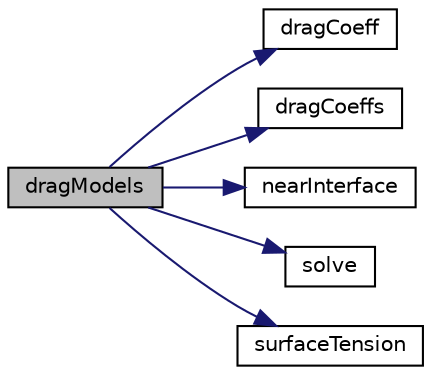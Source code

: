 digraph "dragModels"
{
  bgcolor="transparent";
  edge [fontname="Helvetica",fontsize="10",labelfontname="Helvetica",labelfontsize="10"];
  node [fontname="Helvetica",fontsize="10",shape=record];
  rankdir="LR";
  Node1 [label="dragModels",height=0.2,width=0.4,color="black", fillcolor="grey75", style="filled", fontcolor="black"];
  Node1 -> Node2 [color="midnightblue",fontsize="10",style="solid",fontname="Helvetica"];
  Node2 [label="dragCoeff",height=0.2,width=0.4,color="black",URL="$a01586.html#a08c8459e9971e892dbab4c668f18659f",tooltip="Return the sum of the drag coefficients for the given phase. "];
  Node1 -> Node3 [color="midnightblue",fontsize="10",style="solid",fontname="Helvetica"];
  Node3 [label="dragCoeffs",height=0.2,width=0.4,color="black",URL="$a01586.html#afaaca1b073cf48d8eed0e2c5ec8cc7f8",tooltip="Return the drag coefficients for all of the interfaces. "];
  Node1 -> Node4 [color="midnightblue",fontsize="10",style="solid",fontname="Helvetica"];
  Node4 [label="nearInterface",height=0.2,width=0.4,color="black",URL="$a01586.html#a3f6805765dc1b8a0f7aacef60cf56067",tooltip="Indicator of the proximity of the interface. "];
  Node1 -> Node5 [color="midnightblue",fontsize="10",style="solid",fontname="Helvetica"];
  Node5 [label="solve",height=0.2,width=0.4,color="black",URL="$a01586.html#af7d39f0eac0af0ed5785935ac72a1e7d",tooltip="Solve for the mixture phase-fractions. "];
  Node1 -> Node6 [color="midnightblue",fontsize="10",style="solid",fontname="Helvetica"];
  Node6 [label="surfaceTension",height=0.2,width=0.4,color="black",URL="$a01586.html#add0f4d01fc6971aa038b50da3125a98e"];
}
